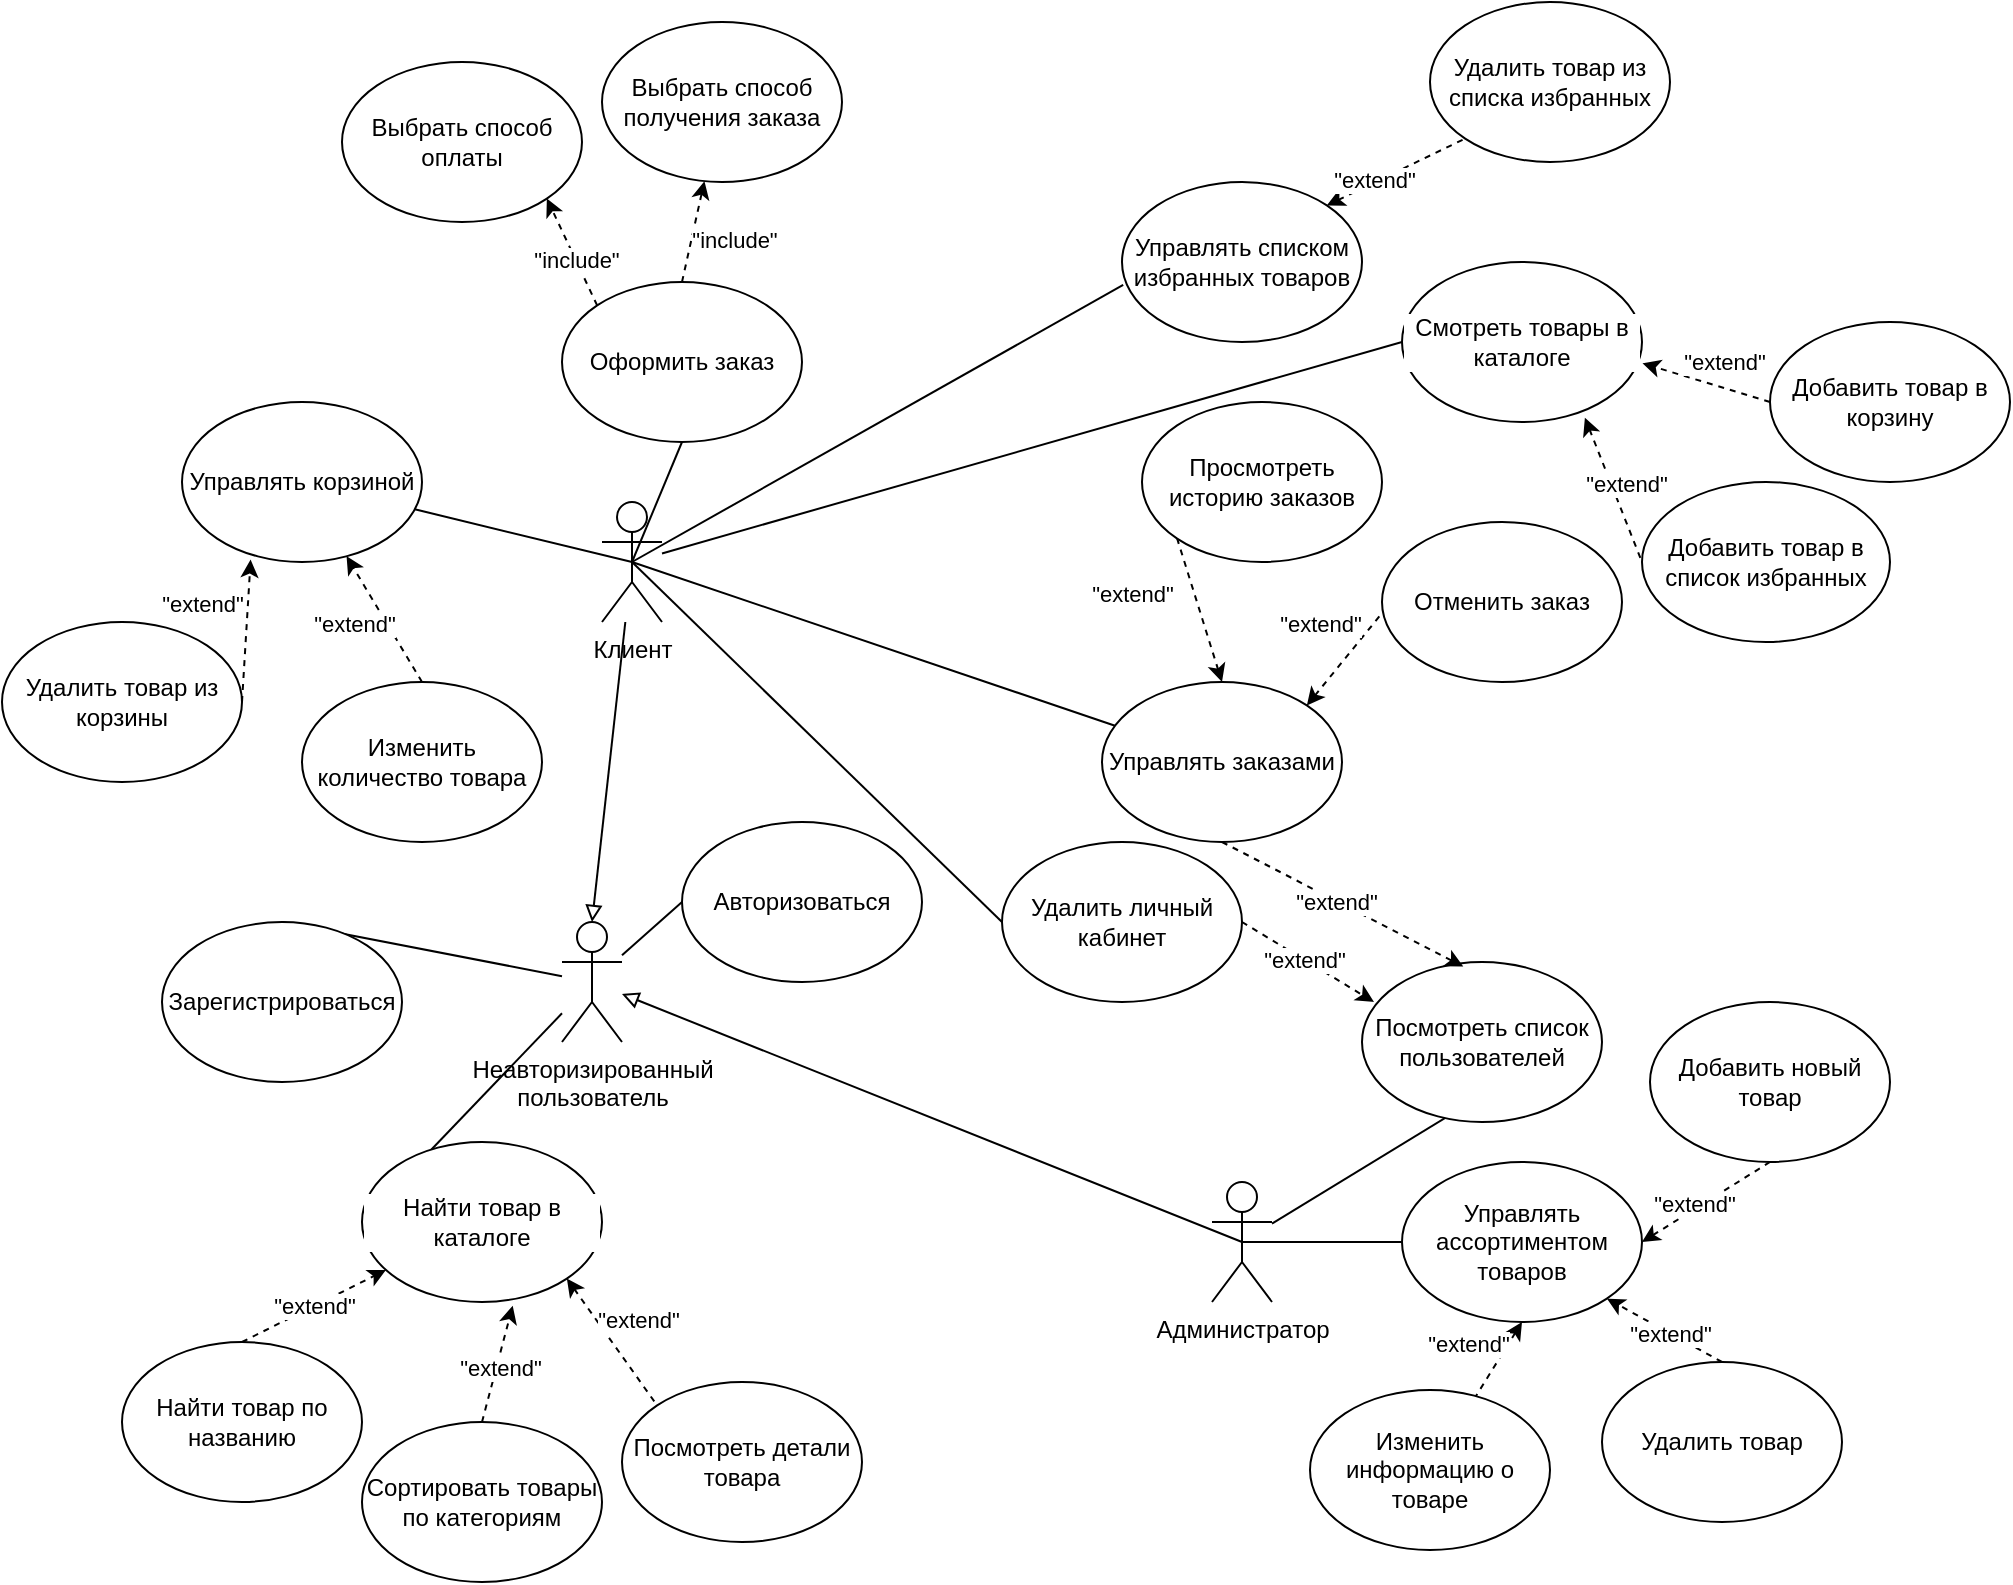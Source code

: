 <mxfile version="26.0.14">
  <diagram name="Страница — 1" id="Krjyi5DoPO8pBS0YeNtF">
    <mxGraphModel dx="2288" dy="1836" grid="1" gridSize="10" guides="1" tooltips="1" connect="1" arrows="1" fold="1" page="1" pageScale="1" pageWidth="827" pageHeight="1169" math="0" shadow="0">
      <root>
        <mxCell id="0" />
        <mxCell id="1" parent="0" />
        <mxCell id="E7mqK4cLpTJNDyHzTFZ8-28" style="rounded=0;orthogonalLoop=1;jettySize=auto;html=1;exitX=0.5;exitY=0.5;exitDx=0;exitDy=0;exitPerimeter=0;entryX=0.5;entryY=1;entryDx=0;entryDy=0;endArrow=none;endFill=0;" parent="1" source="E7mqK4cLpTJNDyHzTFZ8-1" target="E7mqK4cLpTJNDyHzTFZ8-8" edge="1">
          <mxGeometry relative="1" as="geometry" />
        </mxCell>
        <mxCell id="E7mqK4cLpTJNDyHzTFZ8-32" style="rounded=0;orthogonalLoop=1;jettySize=auto;html=1;entryX=0;entryY=0.5;entryDx=0;entryDy=0;endArrow=none;endFill=0;" parent="1" source="OPfZ1zu2b60q_XfSdFLE-1" target="E7mqK4cLpTJNDyHzTFZ8-14" edge="1">
          <mxGeometry relative="1" as="geometry" />
        </mxCell>
        <mxCell id="E7mqK4cLpTJNDyHzTFZ8-33" style="rounded=0;orthogonalLoop=1;jettySize=auto;html=1;exitX=0.5;exitY=0.5;exitDx=0;exitDy=0;exitPerimeter=0;entryX=0;entryY=0.5;entryDx=0;entryDy=0;endArrow=none;endFill=0;" parent="1" source="E7mqK4cLpTJNDyHzTFZ8-1" target="E7mqK4cLpTJNDyHzTFZ8-16" edge="1">
          <mxGeometry relative="1" as="geometry" />
        </mxCell>
        <mxCell id="E7mqK4cLpTJNDyHzTFZ8-34" style="rounded=0;orthogonalLoop=1;jettySize=auto;html=1;endArrow=none;endFill=0;entryX=0;entryY=0.5;entryDx=0;entryDy=0;" parent="1" source="OPfZ1zu2b60q_XfSdFLE-1" target="E7mqK4cLpTJNDyHzTFZ8-2" edge="1">
          <mxGeometry relative="1" as="geometry">
            <mxPoint x="120" y="-10" as="targetPoint" />
          </mxGeometry>
        </mxCell>
        <mxCell id="E7mqK4cLpTJNDyHzTFZ8-35" style="rounded=0;orthogonalLoop=1;jettySize=auto;html=1;exitX=0.5;exitY=0.5;exitDx=0;exitDy=0;exitPerimeter=0;endArrow=none;endFill=0;" parent="1" source="E7mqK4cLpTJNDyHzTFZ8-1" target="E7mqK4cLpTJNDyHzTFZ8-7" edge="1">
          <mxGeometry relative="1" as="geometry" />
        </mxCell>
        <mxCell id="E7mqK4cLpTJNDyHzTFZ8-36" style="rounded=0;orthogonalLoop=1;jettySize=auto;html=1;exitX=0.5;exitY=0.5;exitDx=0;exitDy=0;exitPerimeter=0;endArrow=none;endFill=0;" parent="1" source="E7mqK4cLpTJNDyHzTFZ8-1" target="E7mqK4cLpTJNDyHzTFZ8-11" edge="1">
          <mxGeometry relative="1" as="geometry" />
        </mxCell>
        <mxCell id="E7mqK4cLpTJNDyHzTFZ8-1" value="Клиент" style="shape=umlActor;verticalLabelPosition=bottom;verticalAlign=top;html=1;outlineConnect=0;" parent="1" vertex="1">
          <mxGeometry y="60" width="30" height="60" as="geometry" />
        </mxCell>
        <mxCell id="E7mqK4cLpTJNDyHzTFZ8-41" style="rounded=0;orthogonalLoop=1;jettySize=auto;html=1;exitX=1;exitY=1;exitDx=0;exitDy=0;entryX=0;entryY=0;entryDx=0;entryDy=0;startArrow=classic;startFill=1;endArrow=none;endFill=0;dashed=1;" parent="1" source="E7mqK4cLpTJNDyHzTFZ8-2" target="E7mqK4cLpTJNDyHzTFZ8-17" edge="1">
          <mxGeometry relative="1" as="geometry" />
        </mxCell>
        <mxCell id="E7mqK4cLpTJNDyHzTFZ8-54" value="&quot;extend&quot;" style="edgeLabel;html=1;align=center;verticalAlign=middle;resizable=0;points=[];" parent="E7mqK4cLpTJNDyHzTFZ8-41" vertex="1" connectable="0">
          <mxGeometry x="-0.054" relative="1" as="geometry">
            <mxPoint x="14" y="-10" as="offset" />
          </mxGeometry>
        </mxCell>
        <mxCell id="E7mqK4cLpTJNDyHzTFZ8-2" value="Найти товар в каталоге" style="ellipse;whiteSpace=wrap;html=1;labelBackgroundColor=default;" parent="1" vertex="1">
          <mxGeometry x="-120" y="380" width="120" height="80" as="geometry" />
        </mxCell>
        <mxCell id="u8dhvMfnD2VwSTX2-btJ-6" style="rounded=0;orthogonalLoop=1;jettySize=auto;html=1;exitX=0.5;exitY=0.5;exitDx=0;exitDy=0;exitPerimeter=0;endArrow=block;endFill=0;" edge="1" parent="1" source="E7mqK4cLpTJNDyHzTFZ8-6" target="OPfZ1zu2b60q_XfSdFLE-1">
          <mxGeometry relative="1" as="geometry" />
        </mxCell>
        <mxCell id="E7mqK4cLpTJNDyHzTFZ8-6" value="Администратор" style="shape=umlActor;verticalLabelPosition=bottom;verticalAlign=top;html=1;outlineConnect=0;" parent="1" vertex="1">
          <mxGeometry x="305" y="400" width="30" height="60" as="geometry" />
        </mxCell>
        <mxCell id="E7mqK4cLpTJNDyHzTFZ8-7" value="Управлять корзиной" style="ellipse;whiteSpace=wrap;html=1;" parent="1" vertex="1">
          <mxGeometry x="-210" y="10" width="120" height="80" as="geometry" />
        </mxCell>
        <mxCell id="E7mqK4cLpTJNDyHzTFZ8-27" style="rounded=0;orthogonalLoop=1;jettySize=auto;html=1;exitX=0.5;exitY=0;exitDx=0;exitDy=0;dashed=1;endArrow=classic;endFill=1;" parent="1" source="E7mqK4cLpTJNDyHzTFZ8-8" target="E7mqK4cLpTJNDyHzTFZ8-18" edge="1">
          <mxGeometry relative="1" as="geometry" />
        </mxCell>
        <mxCell id="E7mqK4cLpTJNDyHzTFZ8-68" value="&quot;include&quot;" style="edgeLabel;html=1;align=center;verticalAlign=middle;resizable=0;points=[];" parent="E7mqK4cLpTJNDyHzTFZ8-27" vertex="1" connectable="0">
          <mxGeometry x="-0.058" y="1" relative="1" as="geometry">
            <mxPoint x="21" y="3" as="offset" />
          </mxGeometry>
        </mxCell>
        <mxCell id="ki5v8jYw7dkXlIAuJvHJ-14" style="rounded=0;orthogonalLoop=1;jettySize=auto;html=1;exitX=0;exitY=0;exitDx=0;exitDy=0;entryX=1;entryY=1;entryDx=0;entryDy=0;dashed=1;" parent="1" source="E7mqK4cLpTJNDyHzTFZ8-8" target="ki5v8jYw7dkXlIAuJvHJ-12" edge="1">
          <mxGeometry relative="1" as="geometry" />
        </mxCell>
        <mxCell id="ki5v8jYw7dkXlIAuJvHJ-15" value="&quot;include&quot;" style="edgeLabel;html=1;align=center;verticalAlign=middle;resizable=0;points=[];" parent="ki5v8jYw7dkXlIAuJvHJ-14" vertex="1" connectable="0">
          <mxGeometry x="-0.136" relative="1" as="geometry">
            <mxPoint as="offset" />
          </mxGeometry>
        </mxCell>
        <mxCell id="E7mqK4cLpTJNDyHzTFZ8-8" value="Оформить заказ" style="ellipse;whiteSpace=wrap;html=1;" parent="1" vertex="1">
          <mxGeometry x="-20" y="-50" width="120" height="80" as="geometry" />
        </mxCell>
        <mxCell id="E7mqK4cLpTJNDyHzTFZ8-55" style="rounded=0;orthogonalLoop=1;jettySize=auto;html=1;exitX=0.5;exitY=1;exitDx=0;exitDy=0;dashed=1;startArrow=classic;startFill=1;endArrow=none;endFill=0;" parent="1" source="E7mqK4cLpTJNDyHzTFZ8-9" target="E7mqK4cLpTJNDyHzTFZ8-10" edge="1">
          <mxGeometry relative="1" as="geometry" />
        </mxCell>
        <mxCell id="E7mqK4cLpTJNDyHzTFZ8-56" value="&quot;extend&quot;" style="edgeLabel;html=1;align=center;verticalAlign=middle;resizable=0;points=[];" parent="E7mqK4cLpTJNDyHzTFZ8-55" vertex="1" connectable="0">
          <mxGeometry x="0.079" y="-1" relative="1" as="geometry">
            <mxPoint x="-14" y="-9" as="offset" />
          </mxGeometry>
        </mxCell>
        <mxCell id="E7mqK4cLpTJNDyHzTFZ8-9" value="Управлять ассортиментом товаров" style="ellipse;whiteSpace=wrap;html=1;" parent="1" vertex="1">
          <mxGeometry x="400" y="390" width="120" height="80" as="geometry" />
        </mxCell>
        <mxCell id="E7mqK4cLpTJNDyHzTFZ8-10" value="Изменить информацию о товаре" style="ellipse;whiteSpace=wrap;html=1;" parent="1" vertex="1">
          <mxGeometry x="354" y="504" width="120" height="80" as="geometry" />
        </mxCell>
        <mxCell id="E7mqK4cLpTJNDyHzTFZ8-44" style="rounded=0;orthogonalLoop=1;jettySize=auto;html=1;exitX=0.5;exitY=0;exitDx=0;exitDy=0;entryX=0;entryY=1;entryDx=0;entryDy=0;endArrow=none;endFill=0;startArrow=classic;startFill=1;dashed=1;" parent="1" source="E7mqK4cLpTJNDyHzTFZ8-11" target="E7mqK4cLpTJNDyHzTFZ8-12" edge="1">
          <mxGeometry relative="1" as="geometry" />
        </mxCell>
        <mxCell id="E7mqK4cLpTJNDyHzTFZ8-70" value="&quot;extend&quot;" style="edgeLabel;html=1;align=center;verticalAlign=middle;resizable=0;points=[];" parent="E7mqK4cLpTJNDyHzTFZ8-44" vertex="1" connectable="0">
          <mxGeometry x="0.265" y="1" relative="1" as="geometry">
            <mxPoint x="-30" y="1" as="offset" />
          </mxGeometry>
        </mxCell>
        <mxCell id="E7mqK4cLpTJNDyHzTFZ8-11" value="Управлять заказами" style="ellipse;whiteSpace=wrap;html=1;" parent="1" vertex="1">
          <mxGeometry x="250" y="150" width="120" height="80" as="geometry" />
        </mxCell>
        <mxCell id="E7mqK4cLpTJNDyHzTFZ8-12" value="Просмотреть историю заказов" style="ellipse;whiteSpace=wrap;html=1;" parent="1" vertex="1">
          <mxGeometry x="270" y="10" width="120" height="80" as="geometry" />
        </mxCell>
        <mxCell id="E7mqK4cLpTJNDyHzTFZ8-13" value="Отменить заказ" style="ellipse;whiteSpace=wrap;html=1;" parent="1" vertex="1">
          <mxGeometry x="390" y="70" width="120" height="80" as="geometry" />
        </mxCell>
        <mxCell id="E7mqK4cLpTJNDyHzTFZ8-14" value="Авторизоваться" style="ellipse;whiteSpace=wrap;html=1;" parent="1" vertex="1">
          <mxGeometry x="40" y="220" width="120" height="80" as="geometry" />
        </mxCell>
        <mxCell id="E7mqK4cLpTJNDyHzTFZ8-26" style="rounded=0;orthogonalLoop=1;jettySize=auto;html=1;exitX=1;exitY=0;exitDx=0;exitDy=0;entryX=0;entryY=1;entryDx=0;entryDy=0;startArrow=classic;startFill=1;endArrow=none;endFill=0;dashed=1;" parent="1" source="E7mqK4cLpTJNDyHzTFZ8-15" target="E7mqK4cLpTJNDyHzTFZ8-24" edge="1">
          <mxGeometry relative="1" as="geometry">
            <mxPoint x="602.44" y="698.24" as="sourcePoint" />
          </mxGeometry>
        </mxCell>
        <mxCell id="E7mqK4cLpTJNDyHzTFZ8-67" value="&quot;extend&quot;" style="edgeLabel;html=1;align=center;verticalAlign=middle;resizable=0;points=[];" parent="E7mqK4cLpTJNDyHzTFZ8-26" vertex="1" connectable="0">
          <mxGeometry x="0.201" y="-1" relative="1" as="geometry">
            <mxPoint x="-19" y="6" as="offset" />
          </mxGeometry>
        </mxCell>
        <mxCell id="E7mqK4cLpTJNDyHzTFZ8-15" value="Управлять списком избранных товаров" style="ellipse;whiteSpace=wrap;html=1;" parent="1" vertex="1">
          <mxGeometry x="260" y="-100" width="120" height="80" as="geometry" />
        </mxCell>
        <mxCell id="E7mqK4cLpTJNDyHzTFZ8-16" value="Удалить личный кабинет" style="ellipse;whiteSpace=wrap;html=1;" parent="1" vertex="1">
          <mxGeometry x="200" y="230" width="120" height="80" as="geometry" />
        </mxCell>
        <mxCell id="E7mqK4cLpTJNDyHzTFZ8-51" style="rounded=0;orthogonalLoop=1;jettySize=auto;html=1;entryX=0;entryY=0.5;entryDx=0;entryDy=0;endArrow=none;endFill=0;startArrow=classic;startFill=1;dashed=1;exitX=0.762;exitY=0.973;exitDx=0;exitDy=0;exitPerimeter=0;" parent="1" source="OPfZ1zu2b60q_XfSdFLE-5" target="E7mqK4cLpTJNDyHzTFZ8-23" edge="1">
          <mxGeometry relative="1" as="geometry">
            <mxPoint x="680" y="-90" as="sourcePoint" />
          </mxGeometry>
        </mxCell>
        <mxCell id="E7mqK4cLpTJNDyHzTFZ8-52" value="&quot;extend&quot;" style="edgeLabel;html=1;align=center;verticalAlign=middle;resizable=0;points=[];" parent="E7mqK4cLpTJNDyHzTFZ8-51" vertex="1" connectable="0">
          <mxGeometry x="-0.04" relative="1" as="geometry">
            <mxPoint x="7" y="-2" as="offset" />
          </mxGeometry>
        </mxCell>
        <mxCell id="E7mqK4cLpTJNDyHzTFZ8-17" value="Посмотреть детали товара" style="ellipse;whiteSpace=wrap;html=1;" parent="1" vertex="1">
          <mxGeometry x="10" y="500" width="120" height="80" as="geometry" />
        </mxCell>
        <mxCell id="E7mqK4cLpTJNDyHzTFZ8-18" value="Выбрать способ получения заказа" style="ellipse;whiteSpace=wrap;html=1;" parent="1" vertex="1">
          <mxGeometry y="-180" width="120" height="80" as="geometry" />
        </mxCell>
        <mxCell id="E7mqK4cLpTJNDyHzTFZ8-23" value="Добавить товар в список избранных" style="ellipse;whiteSpace=wrap;html=1;" parent="1" vertex="1">
          <mxGeometry x="520" y="50" width="124" height="80" as="geometry" />
        </mxCell>
        <mxCell id="E7mqK4cLpTJNDyHzTFZ8-24" value="Удалить товар из списка избранных" style="ellipse;whiteSpace=wrap;html=1;" parent="1" vertex="1">
          <mxGeometry x="414" y="-190" width="120" height="80" as="geometry" />
        </mxCell>
        <mxCell id="E7mqK4cLpTJNDyHzTFZ8-30" style="rounded=0;orthogonalLoop=1;jettySize=auto;html=1;exitX=0.5;exitY=0.5;exitDx=0;exitDy=0;exitPerimeter=0;entryX=0.005;entryY=0.643;entryDx=0;entryDy=0;entryPerimeter=0;endArrow=none;endFill=0;" parent="1" source="E7mqK4cLpTJNDyHzTFZ8-1" target="E7mqK4cLpTJNDyHzTFZ8-15" edge="1">
          <mxGeometry relative="1" as="geometry" />
        </mxCell>
        <mxCell id="E7mqK4cLpTJNDyHzTFZ8-37" style="rounded=0;orthogonalLoop=1;jettySize=auto;html=1;exitX=1;exitY=0;exitDx=0;exitDy=0;entryX=0.002;entryY=0.566;entryDx=0;entryDy=0;entryPerimeter=0;dashed=1;endArrow=none;endFill=0;startArrow=classic;startFill=1;" parent="1" source="E7mqK4cLpTJNDyHzTFZ8-11" target="E7mqK4cLpTJNDyHzTFZ8-13" edge="1">
          <mxGeometry relative="1" as="geometry" />
        </mxCell>
        <mxCell id="E7mqK4cLpTJNDyHzTFZ8-69" value="&quot;extend&quot;" style="edgeLabel;html=1;align=center;verticalAlign=middle;resizable=0;points=[];" parent="E7mqK4cLpTJNDyHzTFZ8-37" vertex="1" connectable="0">
          <mxGeometry x="0.02" y="-2" relative="1" as="geometry">
            <mxPoint x="-14" y="-19" as="offset" />
          </mxGeometry>
        </mxCell>
        <mxCell id="E7mqK4cLpTJNDyHzTFZ8-38" style="rounded=0;orthogonalLoop=1;jettySize=auto;html=1;exitX=0.5;exitY=0.5;exitDx=0;exitDy=0;exitPerimeter=0;entryX=0;entryY=0.5;entryDx=0;entryDy=0;endArrow=none;endFill=0;" parent="1" source="E7mqK4cLpTJNDyHzTFZ8-6" target="E7mqK4cLpTJNDyHzTFZ8-9" edge="1">
          <mxGeometry relative="1" as="geometry" />
        </mxCell>
        <mxCell id="E7mqK4cLpTJNDyHzTFZ8-57" value="Удалить товар из корзины" style="ellipse;whiteSpace=wrap;html=1;" parent="1" vertex="1">
          <mxGeometry x="-300" y="120" width="120" height="80" as="geometry" />
        </mxCell>
        <mxCell id="E7mqK4cLpTJNDyHzTFZ8-64" style="rounded=0;orthogonalLoop=1;jettySize=auto;html=1;exitX=0.5;exitY=0;exitDx=0;exitDy=0;dashed=1;endArrow=classic;endFill=1;" parent="1" source="E7mqK4cLpTJNDyHzTFZ8-58" target="E7mqK4cLpTJNDyHzTFZ8-7" edge="1">
          <mxGeometry relative="1" as="geometry" />
        </mxCell>
        <mxCell id="E7mqK4cLpTJNDyHzTFZ8-65" value="&quot;extend&quot;" style="edgeLabel;html=1;align=center;verticalAlign=middle;resizable=0;points=[];" parent="E7mqK4cLpTJNDyHzTFZ8-64" vertex="1" connectable="0">
          <mxGeometry x="0.004" y="1" relative="1" as="geometry">
            <mxPoint x="-14" y="2" as="offset" />
          </mxGeometry>
        </mxCell>
        <mxCell id="E7mqK4cLpTJNDyHzTFZ8-58" value="Изменить количество товара" style="ellipse;whiteSpace=wrap;html=1;" parent="1" vertex="1">
          <mxGeometry x="-150" y="150" width="120" height="80" as="geometry" />
        </mxCell>
        <mxCell id="E7mqK4cLpTJNDyHzTFZ8-60" style="rounded=0;orthogonalLoop=1;jettySize=auto;html=1;exitX=0;exitY=0.5;exitDx=0;exitDy=0;entryX=1.002;entryY=0.633;entryDx=0;entryDy=0;dashed=1;endArrow=classic;endFill=1;entryPerimeter=0;" parent="1" source="E7mqK4cLpTJNDyHzTFZ8-59" target="OPfZ1zu2b60q_XfSdFLE-5" edge="1">
          <mxGeometry relative="1" as="geometry" />
        </mxCell>
        <mxCell id="E7mqK4cLpTJNDyHzTFZ8-61" value="&quot;extend&quot;" style="edgeLabel;html=1;align=center;verticalAlign=middle;resizable=0;points=[];" parent="E7mqK4cLpTJNDyHzTFZ8-60" vertex="1" connectable="0">
          <mxGeometry x="0.006" y="1" relative="1" as="geometry">
            <mxPoint x="9" y="-11" as="offset" />
          </mxGeometry>
        </mxCell>
        <mxCell id="E7mqK4cLpTJNDyHzTFZ8-59" value="Добавить товар в корзину" style="ellipse;whiteSpace=wrap;html=1;" parent="1" vertex="1">
          <mxGeometry x="584" y="-30" width="120" height="80" as="geometry" />
        </mxCell>
        <mxCell id="E7mqK4cLpTJNDyHzTFZ8-63" style="rounded=0;orthogonalLoop=1;jettySize=auto;html=1;exitX=1;exitY=0.5;exitDx=0;exitDy=0;entryX=0.286;entryY=0.985;entryDx=0;entryDy=0;entryPerimeter=0;endArrow=classic;endFill=1;dashed=1;" parent="1" source="E7mqK4cLpTJNDyHzTFZ8-57" target="E7mqK4cLpTJNDyHzTFZ8-7" edge="1">
          <mxGeometry relative="1" as="geometry" />
        </mxCell>
        <mxCell id="E7mqK4cLpTJNDyHzTFZ8-66" value="&quot;extend&quot;" style="edgeLabel;html=1;align=center;verticalAlign=middle;resizable=0;points=[];" parent="E7mqK4cLpTJNDyHzTFZ8-63" vertex="1" connectable="0">
          <mxGeometry x="-0.031" y="1" relative="1" as="geometry">
            <mxPoint x="-21" y="-15" as="offset" />
          </mxGeometry>
        </mxCell>
        <mxCell id="ki5v8jYw7dkXlIAuJvHJ-5" style="rounded=0;orthogonalLoop=1;jettySize=auto;html=1;exitX=0.5;exitY=1;exitDx=0;exitDy=0;entryX=1;entryY=0.5;entryDx=0;entryDy=0;dashed=1;" parent="1" source="ki5v8jYw7dkXlIAuJvHJ-1" target="E7mqK4cLpTJNDyHzTFZ8-9" edge="1">
          <mxGeometry relative="1" as="geometry" />
        </mxCell>
        <mxCell id="ki5v8jYw7dkXlIAuJvHJ-6" value="&quot;extend&quot;" style="edgeLabel;html=1;align=center;verticalAlign=middle;resizable=0;points=[];" parent="ki5v8jYw7dkXlIAuJvHJ-5" vertex="1" connectable="0">
          <mxGeometry x="-0.056" y="1" relative="1" as="geometry">
            <mxPoint x="-9" y="1" as="offset" />
          </mxGeometry>
        </mxCell>
        <mxCell id="ki5v8jYw7dkXlIAuJvHJ-1" value="Добавить новый товар" style="ellipse;whiteSpace=wrap;html=1;" parent="1" vertex="1">
          <mxGeometry x="524" y="310" width="120" height="80" as="geometry" />
        </mxCell>
        <mxCell id="ki5v8jYw7dkXlIAuJvHJ-3" style="rounded=0;orthogonalLoop=1;jettySize=auto;html=1;exitX=0.5;exitY=0;exitDx=0;exitDy=0;entryX=1;entryY=1;entryDx=0;entryDy=0;dashed=1;" parent="1" source="ki5v8jYw7dkXlIAuJvHJ-2" target="E7mqK4cLpTJNDyHzTFZ8-9" edge="1">
          <mxGeometry relative="1" as="geometry" />
        </mxCell>
        <mxCell id="ki5v8jYw7dkXlIAuJvHJ-4" value="&quot;extend&quot;" style="edgeLabel;html=1;align=center;verticalAlign=middle;resizable=0;points=[];" parent="ki5v8jYw7dkXlIAuJvHJ-3" vertex="1" connectable="0">
          <mxGeometry x="-0.071" y="-1" relative="1" as="geometry">
            <mxPoint y="1" as="offset" />
          </mxGeometry>
        </mxCell>
        <mxCell id="ki5v8jYw7dkXlIAuJvHJ-2" value="Удалить товар" style="ellipse;whiteSpace=wrap;html=1;" parent="1" vertex="1">
          <mxGeometry x="500" y="490" width="120" height="80" as="geometry" />
        </mxCell>
        <mxCell id="ki5v8jYw7dkXlIAuJvHJ-9" value="Сортировать товары&lt;div&gt;по категориям&lt;/div&gt;" style="ellipse;whiteSpace=wrap;html=1;" parent="1" vertex="1">
          <mxGeometry x="-120" y="520" width="120" height="80" as="geometry" />
        </mxCell>
        <mxCell id="ki5v8jYw7dkXlIAuJvHJ-10" style="rounded=0;orthogonalLoop=1;jettySize=auto;html=1;exitX=0.5;exitY=0;exitDx=0;exitDy=0;entryX=0.628;entryY=1.023;entryDx=0;entryDy=0;entryPerimeter=0;dashed=1;" parent="1" source="ki5v8jYw7dkXlIAuJvHJ-9" target="E7mqK4cLpTJNDyHzTFZ8-2" edge="1">
          <mxGeometry relative="1" as="geometry" />
        </mxCell>
        <mxCell id="ki5v8jYw7dkXlIAuJvHJ-11" value="&quot;extend&quot;" style="edgeLabel;html=1;align=center;verticalAlign=middle;resizable=0;points=[];" parent="ki5v8jYw7dkXlIAuJvHJ-10" vertex="1" connectable="0">
          <mxGeometry x="-0.034" y="-1" relative="1" as="geometry">
            <mxPoint y="1" as="offset" />
          </mxGeometry>
        </mxCell>
        <mxCell id="ki5v8jYw7dkXlIAuJvHJ-12" value="Выбрать способ оплаты" style="ellipse;whiteSpace=wrap;html=1;" parent="1" vertex="1">
          <mxGeometry x="-130" y="-160" width="120" height="80" as="geometry" />
        </mxCell>
        <mxCell id="OPfZ1zu2b60q_XfSdFLE-18" style="rounded=0;orthogonalLoop=1;jettySize=auto;html=1;endArrow=block;endFill=0;entryX=0.5;entryY=0;entryDx=0;entryDy=0;entryPerimeter=0;" parent="1" source="E7mqK4cLpTJNDyHzTFZ8-1" target="OPfZ1zu2b60q_XfSdFLE-1" edge="1">
          <mxGeometry relative="1" as="geometry" />
        </mxCell>
        <mxCell id="OPfZ1zu2b60q_XfSdFLE-1" value="Неавторизированный&lt;div&gt;пользователь&lt;/div&gt;" style="shape=umlActor;verticalLabelPosition=bottom;verticalAlign=top;html=1;outlineConnect=0;" parent="1" vertex="1">
          <mxGeometry x="-20" y="270" width="30" height="60" as="geometry" />
        </mxCell>
        <mxCell id="OPfZ1zu2b60q_XfSdFLE-6" style="rounded=0;orthogonalLoop=1;jettySize=auto;html=1;exitX=0;exitY=0.5;exitDx=0;exitDy=0;endArrow=none;endFill=0;" parent="1" source="OPfZ1zu2b60q_XfSdFLE-5" target="E7mqK4cLpTJNDyHzTFZ8-1" edge="1">
          <mxGeometry relative="1" as="geometry" />
        </mxCell>
        <mxCell id="OPfZ1zu2b60q_XfSdFLE-5" value="Смотреть товары в каталоге" style="ellipse;whiteSpace=wrap;html=1;labelBackgroundColor=default;" parent="1" vertex="1">
          <mxGeometry x="400" y="-60" width="120" height="80" as="geometry" />
        </mxCell>
        <mxCell id="OPfZ1zu2b60q_XfSdFLE-9" style="rounded=0;orthogonalLoop=1;jettySize=auto;html=1;exitX=0.5;exitY=0;exitDx=0;exitDy=0;endArrow=none;endFill=0;" parent="1" source="OPfZ1zu2b60q_XfSdFLE-8" target="OPfZ1zu2b60q_XfSdFLE-1" edge="1">
          <mxGeometry relative="1" as="geometry" />
        </mxCell>
        <mxCell id="OPfZ1zu2b60q_XfSdFLE-8" value="Зарегистрироваться" style="ellipse;whiteSpace=wrap;html=1;" parent="1" vertex="1">
          <mxGeometry x="-220" y="270" width="120" height="80" as="geometry" />
        </mxCell>
        <mxCell id="OPfZ1zu2b60q_XfSdFLE-11" style="rounded=0;orthogonalLoop=1;jettySize=auto;html=1;exitX=0.988;exitY=0.388;exitDx=0;exitDy=0;endArrow=none;endFill=0;exitPerimeter=0;" parent="1" source="OPfZ1zu2b60q_XfSdFLE-10" target="E7mqK4cLpTJNDyHzTFZ8-6" edge="1">
          <mxGeometry relative="1" as="geometry" />
        </mxCell>
        <mxCell id="OPfZ1zu2b60q_XfSdFLE-10" value="Посмотреть список пользователей" style="ellipse;whiteSpace=wrap;html=1;" parent="1" vertex="1">
          <mxGeometry x="380" y="290" width="120" height="80" as="geometry" />
        </mxCell>
        <mxCell id="OPfZ1zu2b60q_XfSdFLE-12" style="rounded=0;orthogonalLoop=1;jettySize=auto;html=1;exitX=0.5;exitY=1;exitDx=0;exitDy=0;entryX=0.422;entryY=0.028;entryDx=0;entryDy=0;entryPerimeter=0;dashed=1;" parent="1" source="E7mqK4cLpTJNDyHzTFZ8-11" target="OPfZ1zu2b60q_XfSdFLE-10" edge="1">
          <mxGeometry relative="1" as="geometry" />
        </mxCell>
        <mxCell id="OPfZ1zu2b60q_XfSdFLE-14" value="&quot;extend&quot;" style="edgeLabel;html=1;align=center;verticalAlign=middle;resizable=0;points=[];" parent="OPfZ1zu2b60q_XfSdFLE-12" vertex="1" connectable="0">
          <mxGeometry x="-0.037" relative="1" as="geometry">
            <mxPoint x="-1" as="offset" />
          </mxGeometry>
        </mxCell>
        <mxCell id="OPfZ1zu2b60q_XfSdFLE-13" style="rounded=0;orthogonalLoop=1;jettySize=auto;html=1;exitX=1;exitY=0.5;exitDx=0;exitDy=0;entryX=0.05;entryY=0.25;entryDx=0;entryDy=0;entryPerimeter=0;dashed=1;" parent="1" source="E7mqK4cLpTJNDyHzTFZ8-16" target="OPfZ1zu2b60q_XfSdFLE-10" edge="1">
          <mxGeometry relative="1" as="geometry" />
        </mxCell>
        <mxCell id="OPfZ1zu2b60q_XfSdFLE-16" value="&lt;span style=&quot;color: rgba(0, 0, 0, 0); font-family: monospace; font-size: 0px; text-align: start; background-color: rgb(251, 251, 251);&quot;&gt;%3CmxGraphModel%3E%3Croot%3E%3CmxCell%20id%3D%220%22%2F%3E%3CmxCell%20id%3D%221%22%20parent%3D%220%22%2F%3E%3CmxCell%20id%3D%222%22%20value%3D%22%26quot%3Bextend%26quot%3B%22%20style%3D%22edgeLabel%3Bhtml%3D1%3Balign%3Dcenter%3BverticalAlign%3Dmiddle%3Bresizable%3D0%3Bpoints%3D%5B%5D%3B%22%20vertex%3D%221%22%20connectable%3D%220%22%20parent%3D%221%22%3E%3CmxGeometry%20x%3D%22435.543%22%20y%3D%2235.092%22%20as%3D%22geometry%22%2F%3E%3C%2FmxCell%3E%3C%2Froot%3E%3C%2FmxGraphMo&lt;/span&gt;" style="edgeLabel;html=1;align=center;verticalAlign=middle;resizable=0;points=[];" parent="OPfZ1zu2b60q_XfSdFLE-13" vertex="1" connectable="0">
          <mxGeometry x="-0.064" y="1" relative="1" as="geometry">
            <mxPoint as="offset" />
          </mxGeometry>
        </mxCell>
        <mxCell id="OPfZ1zu2b60q_XfSdFLE-17" value="&quot;extend&quot;" style="edgeLabel;html=1;align=center;verticalAlign=middle;resizable=0;points=[];" parent="OPfZ1zu2b60q_XfSdFLE-13" vertex="1" connectable="0">
          <mxGeometry x="-0.077" relative="1" as="geometry">
            <mxPoint as="offset" />
          </mxGeometry>
        </mxCell>
        <mxCell id="u8dhvMfnD2VwSTX2-btJ-2" style="rounded=0;orthogonalLoop=1;jettySize=auto;html=1;exitX=0.5;exitY=0;exitDx=0;exitDy=0;dashed=1;" edge="1" parent="1" source="u8dhvMfnD2VwSTX2-btJ-1" target="E7mqK4cLpTJNDyHzTFZ8-2">
          <mxGeometry relative="1" as="geometry" />
        </mxCell>
        <mxCell id="u8dhvMfnD2VwSTX2-btJ-3" value="&quot;extend&quot;" style="edgeLabel;html=1;align=center;verticalAlign=middle;resizable=0;points=[];" vertex="1" connectable="0" parent="u8dhvMfnD2VwSTX2-btJ-2">
          <mxGeometry x="0.011" relative="1" as="geometry">
            <mxPoint as="offset" />
          </mxGeometry>
        </mxCell>
        <mxCell id="u8dhvMfnD2VwSTX2-btJ-1" value="Найти товар по названию" style="ellipse;whiteSpace=wrap;html=1;" vertex="1" parent="1">
          <mxGeometry x="-240" y="480" width="120" height="80" as="geometry" />
        </mxCell>
      </root>
    </mxGraphModel>
  </diagram>
</mxfile>
